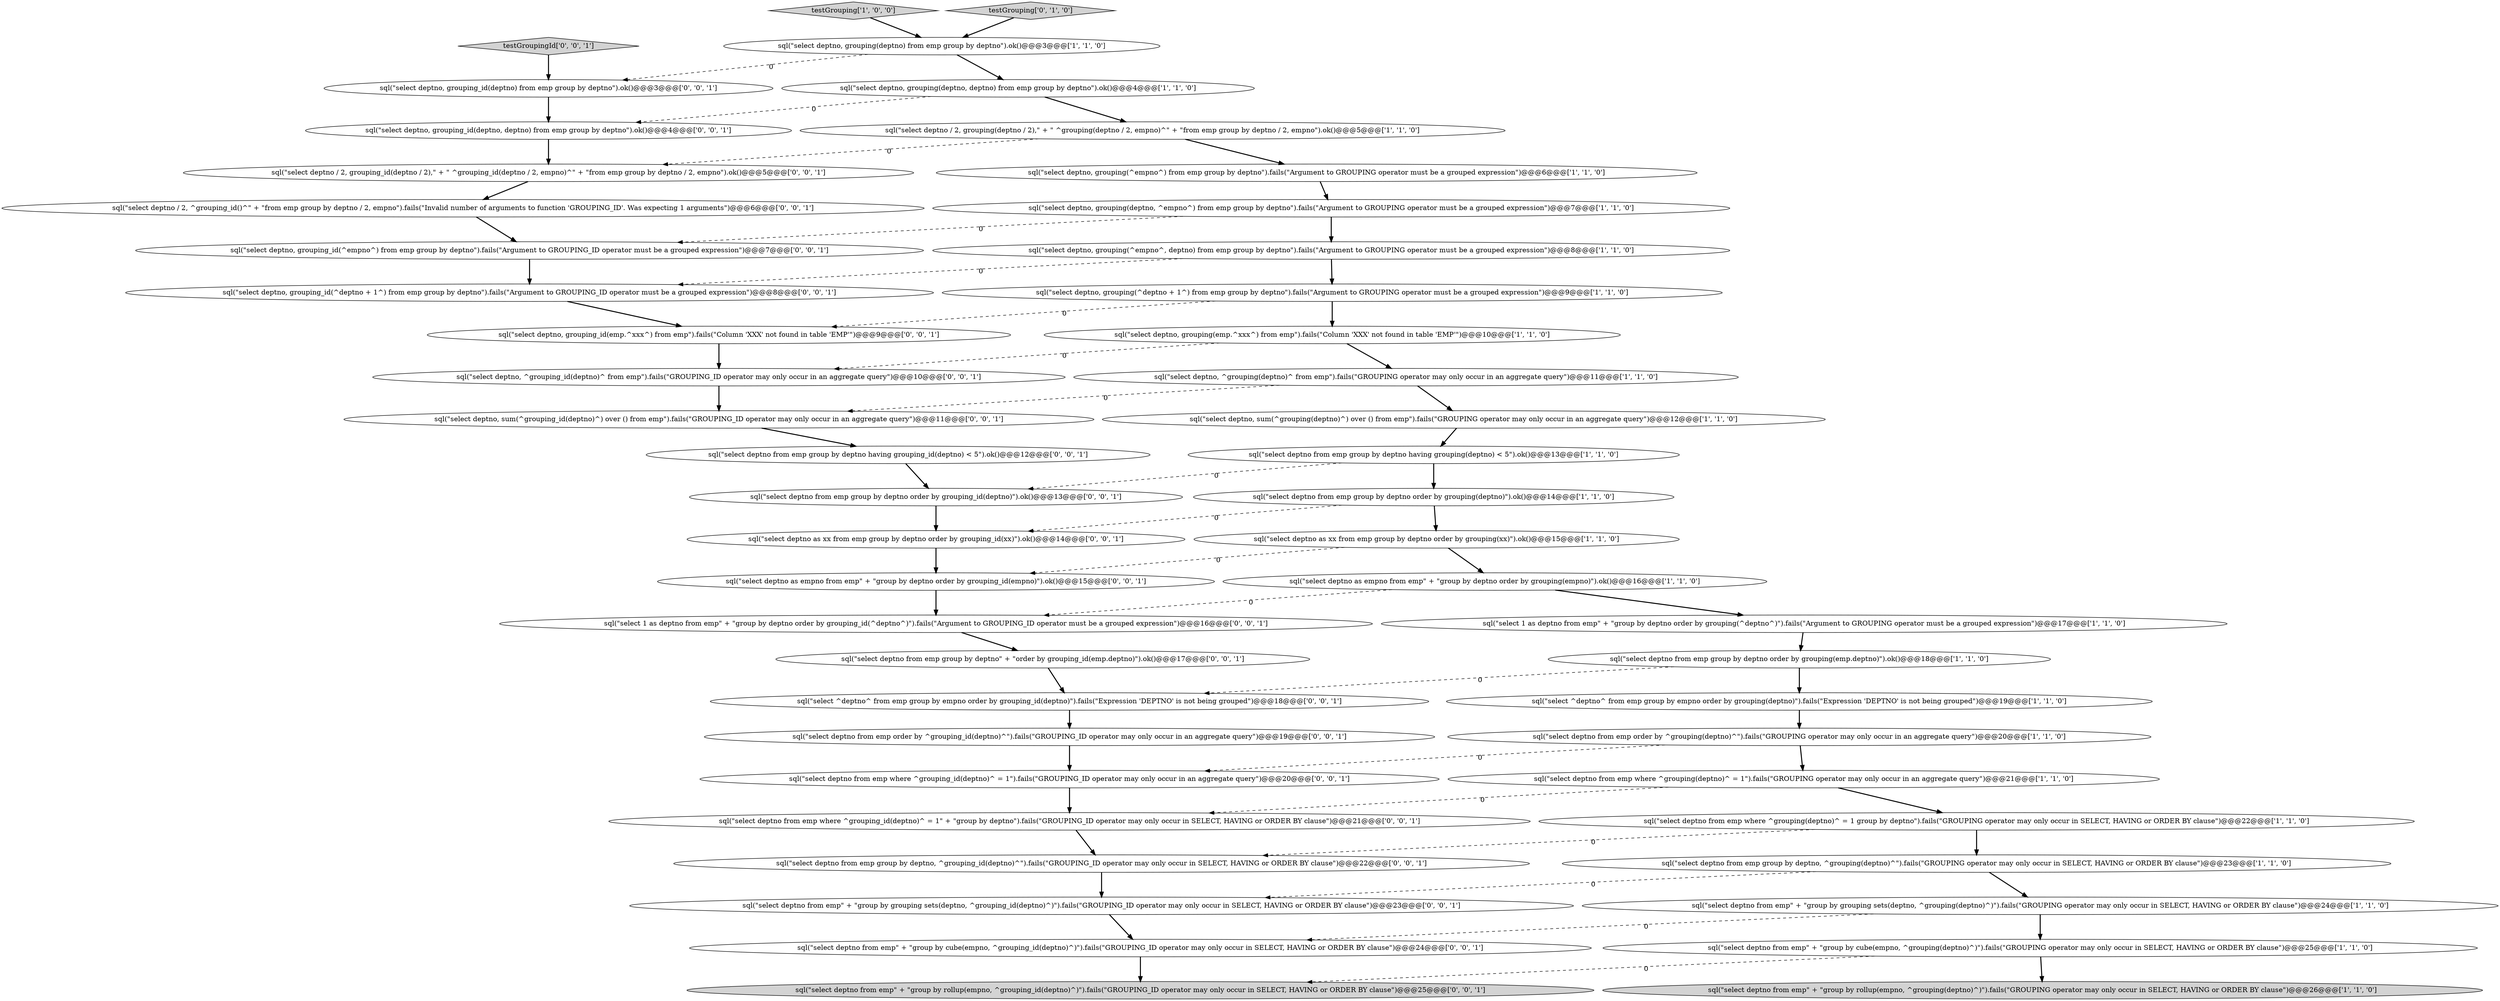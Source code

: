digraph {
37 [style = filled, label = "sql(\"select deptno / 2, ^grouping_id()^\" + \"from emp group by deptno / 2, empno\").fails(\"Invalid number of arguments to function 'GROUPING_ID'. Was expecting 1 arguments\")@@@6@@@['0', '0', '1']", fillcolor = white, shape = ellipse image = "AAA0AAABBB3BBB"];
35 [style = filled, label = "sql(\"select deptno from emp order by ^grouping_id(deptno)^\").fails(\"GROUPING_ID operator may only occur in an aggregate query\")@@@19@@@['0', '0', '1']", fillcolor = white, shape = ellipse image = "AAA0AAABBB3BBB"];
39 [style = filled, label = "sql(\"select deptno, grouping_id(deptno) from emp group by deptno\").ok()@@@3@@@['0', '0', '1']", fillcolor = white, shape = ellipse image = "AAA0AAABBB3BBB"];
43 [style = filled, label = "sql(\"select deptno, grouping_id(^deptno + 1^) from emp group by deptno\").fails(\"Argument to GROUPING_ID operator must be a grouped expression\")@@@8@@@['0', '0', '1']", fillcolor = white, shape = ellipse image = "AAA0AAABBB3BBB"];
31 [style = filled, label = "sql(\"select deptno from emp where ^grouping_id(deptno)^ = 1\").fails(\"GROUPING_ID operator may only occur in an aggregate query\")@@@20@@@['0', '0', '1']", fillcolor = white, shape = ellipse image = "AAA0AAABBB3BBB"];
20 [style = filled, label = "sql(\"select deptno, grouping(^empno^, deptno) from emp group by deptno\").fails(\"Argument to GROUPING operator must be a grouped expression\")@@@8@@@['1', '1', '0']", fillcolor = white, shape = ellipse image = "AAA0AAABBB1BBB"];
5 [style = filled, label = "sql(\"select deptno from emp\" + \"group by grouping sets(deptno, ^grouping(deptno)^)\").fails(\"GROUPING operator may only occur in SELECT, HAVING or ORDER BY clause\")@@@24@@@['1', '1', '0']", fillcolor = white, shape = ellipse image = "AAA0AAABBB1BBB"];
4 [style = filled, label = "sql(\"select deptno, grouping(^empno^) from emp group by deptno\").fails(\"Argument to GROUPING operator must be a grouped expression\")@@@6@@@['1', '1', '0']", fillcolor = white, shape = ellipse image = "AAA0AAABBB1BBB"];
2 [style = filled, label = "sql(\"select deptno, grouping(emp.^xxx^) from emp\").fails(\"Column 'XXX' not found in table 'EMP'\")@@@10@@@['1', '1', '0']", fillcolor = white, shape = ellipse image = "AAA0AAABBB1BBB"];
22 [style = filled, label = "sql(\"select deptno from emp where ^grouping(deptno)^ = 1\").fails(\"GROUPING operator may only occur in an aggregate query\")@@@21@@@['1', '1', '0']", fillcolor = white, shape = ellipse image = "AAA0AAABBB1BBB"];
3 [style = filled, label = "sql(\"select deptno from emp group by deptno, ^grouping(deptno)^\").fails(\"GROUPING operator may only occur in SELECT, HAVING or ORDER BY clause\")@@@23@@@['1', '1', '0']", fillcolor = white, shape = ellipse image = "AAA0AAABBB1BBB"];
24 [style = filled, label = "sql(\"select deptno, grouping(deptno, deptno) from emp group by deptno\").ok()@@@4@@@['1', '1', '0']", fillcolor = white, shape = ellipse image = "AAA0AAABBB1BBB"];
29 [style = filled, label = "sql(\"select deptno from emp group by deptno, ^grouping_id(deptno)^\").fails(\"GROUPING_ID operator may only occur in SELECT, HAVING or ORDER BY clause\")@@@22@@@['0', '0', '1']", fillcolor = white, shape = ellipse image = "AAA0AAABBB3BBB"];
44 [style = filled, label = "sql(\"select deptno, ^grouping_id(deptno)^ from emp\").fails(\"GROUPING_ID operator may only occur in an aggregate query\")@@@10@@@['0', '0', '1']", fillcolor = white, shape = ellipse image = "AAA0AAABBB3BBB"];
38 [style = filled, label = "sql(\"select deptno from emp\" + \"group by cube(empno, ^grouping_id(deptno)^)\").fails(\"GROUPING_ID operator may only occur in SELECT, HAVING or ORDER BY clause\")@@@24@@@['0', '0', '1']", fillcolor = white, shape = ellipse image = "AAA0AAABBB3BBB"];
1 [style = filled, label = "testGrouping['1', '0', '0']", fillcolor = lightgray, shape = diamond image = "AAA0AAABBB1BBB"];
0 [style = filled, label = "sql(\"select deptno from emp group by deptno order by grouping(emp.deptno)\").ok()@@@18@@@['1', '1', '0']", fillcolor = white, shape = ellipse image = "AAA0AAABBB1BBB"];
6 [style = filled, label = "sql(\"select deptno, ^grouping(deptno)^ from emp\").fails(\"GROUPING operator may only occur in an aggregate query\")@@@11@@@['1', '1', '0']", fillcolor = white, shape = ellipse image = "AAA0AAABBB1BBB"];
45 [style = filled, label = "sql(\"select deptno, grouping_id(^empno^) from emp group by deptno\").fails(\"Argument to GROUPING_ID operator must be a grouped expression\")@@@7@@@['0', '0', '1']", fillcolor = white, shape = ellipse image = "AAA0AAABBB3BBB"];
27 [style = filled, label = "sql(\"select deptno / 2, grouping_id(deptno / 2),\" + \" ^grouping_id(deptno / 2, empno)^\" + \"from emp group by deptno / 2, empno\").ok()@@@5@@@['0', '0', '1']", fillcolor = white, shape = ellipse image = "AAA0AAABBB3BBB"];
42 [style = filled, label = "sql(\"select deptno, grouping_id(deptno, deptno) from emp group by deptno\").ok()@@@4@@@['0', '0', '1']", fillcolor = white, shape = ellipse image = "AAA0AAABBB3BBB"];
19 [style = filled, label = "sql(\"select deptno, sum(^grouping(deptno)^) over () from emp\").fails(\"GROUPING operator may only occur in an aggregate query\")@@@12@@@['1', '1', '0']", fillcolor = white, shape = ellipse image = "AAA0AAABBB1BBB"];
18 [style = filled, label = "sql(\"select deptno, grouping(deptno, ^empno^) from emp group by deptno\").fails(\"Argument to GROUPING operator must be a grouped expression\")@@@7@@@['1', '1', '0']", fillcolor = white, shape = ellipse image = "AAA0AAABBB1BBB"];
36 [style = filled, label = "sql(\"select deptno, sum(^grouping_id(deptno)^) over () from emp\").fails(\"GROUPING_ID operator may only occur in an aggregate query\")@@@11@@@['0', '0', '1']", fillcolor = white, shape = ellipse image = "AAA0AAABBB3BBB"];
48 [style = filled, label = "sql(\"select deptno, grouping_id(emp.^xxx^) from emp\").fails(\"Column 'XXX' not found in table 'EMP'\")@@@9@@@['0', '0', '1']", fillcolor = white, shape = ellipse image = "AAA0AAABBB3BBB"];
25 [style = filled, label = "testGrouping['0', '1', '0']", fillcolor = lightgray, shape = diamond image = "AAA0AAABBB2BBB"];
41 [style = filled, label = "sql(\"select ^deptno^ from emp group by empno order by grouping_id(deptno)\").fails(\"Expression 'DEPTNO' is not being grouped\")@@@18@@@['0', '0', '1']", fillcolor = white, shape = ellipse image = "AAA0AAABBB3BBB"];
23 [style = filled, label = "sql(\"select deptno from emp group by deptno order by grouping(deptno)\").ok()@@@14@@@['1', '1', '0']", fillcolor = white, shape = ellipse image = "AAA0AAABBB1BBB"];
28 [style = filled, label = "sql(\"select deptno from emp group by deptno having grouping_id(deptno) < 5\").ok()@@@12@@@['0', '0', '1']", fillcolor = white, shape = ellipse image = "AAA0AAABBB3BBB"];
49 [style = filled, label = "sql(\"select deptno from emp group by deptno\" + \"order by grouping_id(emp.deptno)\").ok()@@@17@@@['0', '0', '1']", fillcolor = white, shape = ellipse image = "AAA0AAABBB3BBB"];
13 [style = filled, label = "sql(\"select ^deptno^ from emp group by empno order by grouping(deptno)\").fails(\"Expression 'DEPTNO' is not being grouped\")@@@19@@@['1', '1', '0']", fillcolor = white, shape = ellipse image = "AAA0AAABBB1BBB"];
15 [style = filled, label = "sql(\"select deptno from emp group by deptno having grouping(deptno) < 5\").ok()@@@13@@@['1', '1', '0']", fillcolor = white, shape = ellipse image = "AAA0AAABBB1BBB"];
21 [style = filled, label = "sql(\"select deptno from emp order by ^grouping(deptno)^\").fails(\"GROUPING operator may only occur in an aggregate query\")@@@20@@@['1', '1', '0']", fillcolor = white, shape = ellipse image = "AAA0AAABBB1BBB"];
7 [style = filled, label = "sql(\"select deptno as empno from emp\" + \"group by deptno order by grouping(empno)\").ok()@@@16@@@['1', '1', '0']", fillcolor = white, shape = ellipse image = "AAA0AAABBB1BBB"];
34 [style = filled, label = "testGroupingId['0', '0', '1']", fillcolor = lightgray, shape = diamond image = "AAA0AAABBB3BBB"];
9 [style = filled, label = "sql(\"select 1 as deptno from emp\" + \"group by deptno order by grouping(^deptno^)\").fails(\"Argument to GROUPING operator must be a grouped expression\")@@@17@@@['1', '1', '0']", fillcolor = white, shape = ellipse image = "AAA0AAABBB1BBB"];
17 [style = filled, label = "sql(\"select deptno as xx from emp group by deptno order by grouping(xx)\").ok()@@@15@@@['1', '1', '0']", fillcolor = white, shape = ellipse image = "AAA0AAABBB1BBB"];
12 [style = filled, label = "sql(\"select deptno / 2, grouping(deptno / 2),\" + \" ^grouping(deptno / 2, empno)^\" + \"from emp group by deptno / 2, empno\").ok()@@@5@@@['1', '1', '0']", fillcolor = white, shape = ellipse image = "AAA0AAABBB1BBB"];
32 [style = filled, label = "sql(\"select deptno from emp where ^grouping_id(deptno)^ = 1\" + \"group by deptno\").fails(\"GROUPING_ID operator may only occur in SELECT, HAVING or ORDER BY clause\")@@@21@@@['0', '0', '1']", fillcolor = white, shape = ellipse image = "AAA0AAABBB3BBB"];
46 [style = filled, label = "sql(\"select deptno as empno from emp\" + \"group by deptno order by grouping_id(empno)\").ok()@@@15@@@['0', '0', '1']", fillcolor = white, shape = ellipse image = "AAA0AAABBB3BBB"];
47 [style = filled, label = "sql(\"select deptno from emp\" + \"group by rollup(empno, ^grouping_id(deptno)^)\").fails(\"GROUPING_ID operator may only occur in SELECT, HAVING or ORDER BY clause\")@@@25@@@['0', '0', '1']", fillcolor = lightgray, shape = ellipse image = "AAA0AAABBB3BBB"];
10 [style = filled, label = "sql(\"select deptno, grouping(deptno) from emp group by deptno\").ok()@@@3@@@['1', '1', '0']", fillcolor = white, shape = ellipse image = "AAA0AAABBB1BBB"];
30 [style = filled, label = "sql(\"select deptno from emp group by deptno order by grouping_id(deptno)\").ok()@@@13@@@['0', '0', '1']", fillcolor = white, shape = ellipse image = "AAA0AAABBB3BBB"];
16 [style = filled, label = "sql(\"select deptno from emp\" + \"group by rollup(empno, ^grouping(deptno)^)\").fails(\"GROUPING operator may only occur in SELECT, HAVING or ORDER BY clause\")@@@26@@@['1', '1', '0']", fillcolor = lightgray, shape = ellipse image = "AAA0AAABBB1BBB"];
33 [style = filled, label = "sql(\"select deptno as xx from emp group by deptno order by grouping_id(xx)\").ok()@@@14@@@['0', '0', '1']", fillcolor = white, shape = ellipse image = "AAA0AAABBB3BBB"];
8 [style = filled, label = "sql(\"select deptno from emp where ^grouping(deptno)^ = 1 group by deptno\").fails(\"GROUPING operator may only occur in SELECT, HAVING or ORDER BY clause\")@@@22@@@['1', '1', '0']", fillcolor = white, shape = ellipse image = "AAA0AAABBB1BBB"];
26 [style = filled, label = "sql(\"select deptno from emp\" + \"group by grouping sets(deptno, ^grouping_id(deptno)^)\").fails(\"GROUPING_ID operator may only occur in SELECT, HAVING or ORDER BY clause\")@@@23@@@['0', '0', '1']", fillcolor = white, shape = ellipse image = "AAA0AAABBB3BBB"];
40 [style = filled, label = "sql(\"select 1 as deptno from emp\" + \"group by deptno order by grouping_id(^deptno^)\").fails(\"Argument to GROUPING_ID operator must be a grouped expression\")@@@16@@@['0', '0', '1']", fillcolor = white, shape = ellipse image = "AAA0AAABBB3BBB"];
11 [style = filled, label = "sql(\"select deptno from emp\" + \"group by cube(empno, ^grouping(deptno)^)\").fails(\"GROUPING operator may only occur in SELECT, HAVING or ORDER BY clause\")@@@25@@@['1', '1', '0']", fillcolor = white, shape = ellipse image = "AAA0AAABBB1BBB"];
14 [style = filled, label = "sql(\"select deptno, grouping(^deptno + 1^) from emp group by deptno\").fails(\"Argument to GROUPING operator must be a grouped expression\")@@@9@@@['1', '1', '0']", fillcolor = white, shape = ellipse image = "AAA0AAABBB1BBB"];
11->16 [style = bold, label=""];
35->31 [style = bold, label=""];
15->23 [style = bold, label=""];
24->12 [style = bold, label=""];
40->49 [style = bold, label=""];
44->36 [style = bold, label=""];
9->0 [style = bold, label=""];
0->13 [style = bold, label=""];
30->33 [style = bold, label=""];
28->30 [style = bold, label=""];
3->26 [style = dashed, label="0"];
10->39 [style = dashed, label="0"];
2->6 [style = bold, label=""];
14->48 [style = dashed, label="0"];
10->24 [style = bold, label=""];
31->32 [style = bold, label=""];
43->48 [style = bold, label=""];
8->3 [style = bold, label=""];
36->28 [style = bold, label=""];
15->30 [style = dashed, label="0"];
22->32 [style = dashed, label="0"];
4->18 [style = bold, label=""];
20->14 [style = bold, label=""];
6->19 [style = bold, label=""];
48->44 [style = bold, label=""];
18->45 [style = dashed, label="0"];
23->33 [style = dashed, label="0"];
24->42 [style = dashed, label="0"];
29->26 [style = bold, label=""];
32->29 [style = bold, label=""];
17->7 [style = bold, label=""];
7->9 [style = bold, label=""];
22->8 [style = bold, label=""];
26->38 [style = bold, label=""];
21->31 [style = dashed, label="0"];
18->20 [style = bold, label=""];
27->37 [style = bold, label=""];
3->5 [style = bold, label=""];
0->41 [style = dashed, label="0"];
11->47 [style = dashed, label="0"];
45->43 [style = bold, label=""];
12->4 [style = bold, label=""];
21->22 [style = bold, label=""];
33->46 [style = bold, label=""];
6->36 [style = dashed, label="0"];
17->46 [style = dashed, label="0"];
34->39 [style = bold, label=""];
12->27 [style = dashed, label="0"];
49->41 [style = bold, label=""];
38->47 [style = bold, label=""];
23->17 [style = bold, label=""];
25->10 [style = bold, label=""];
42->27 [style = bold, label=""];
14->2 [style = bold, label=""];
5->11 [style = bold, label=""];
37->45 [style = bold, label=""];
5->38 [style = dashed, label="0"];
46->40 [style = bold, label=""];
19->15 [style = bold, label=""];
13->21 [style = bold, label=""];
1->10 [style = bold, label=""];
39->42 [style = bold, label=""];
20->43 [style = dashed, label="0"];
8->29 [style = dashed, label="0"];
2->44 [style = dashed, label="0"];
7->40 [style = dashed, label="0"];
41->35 [style = bold, label=""];
}
